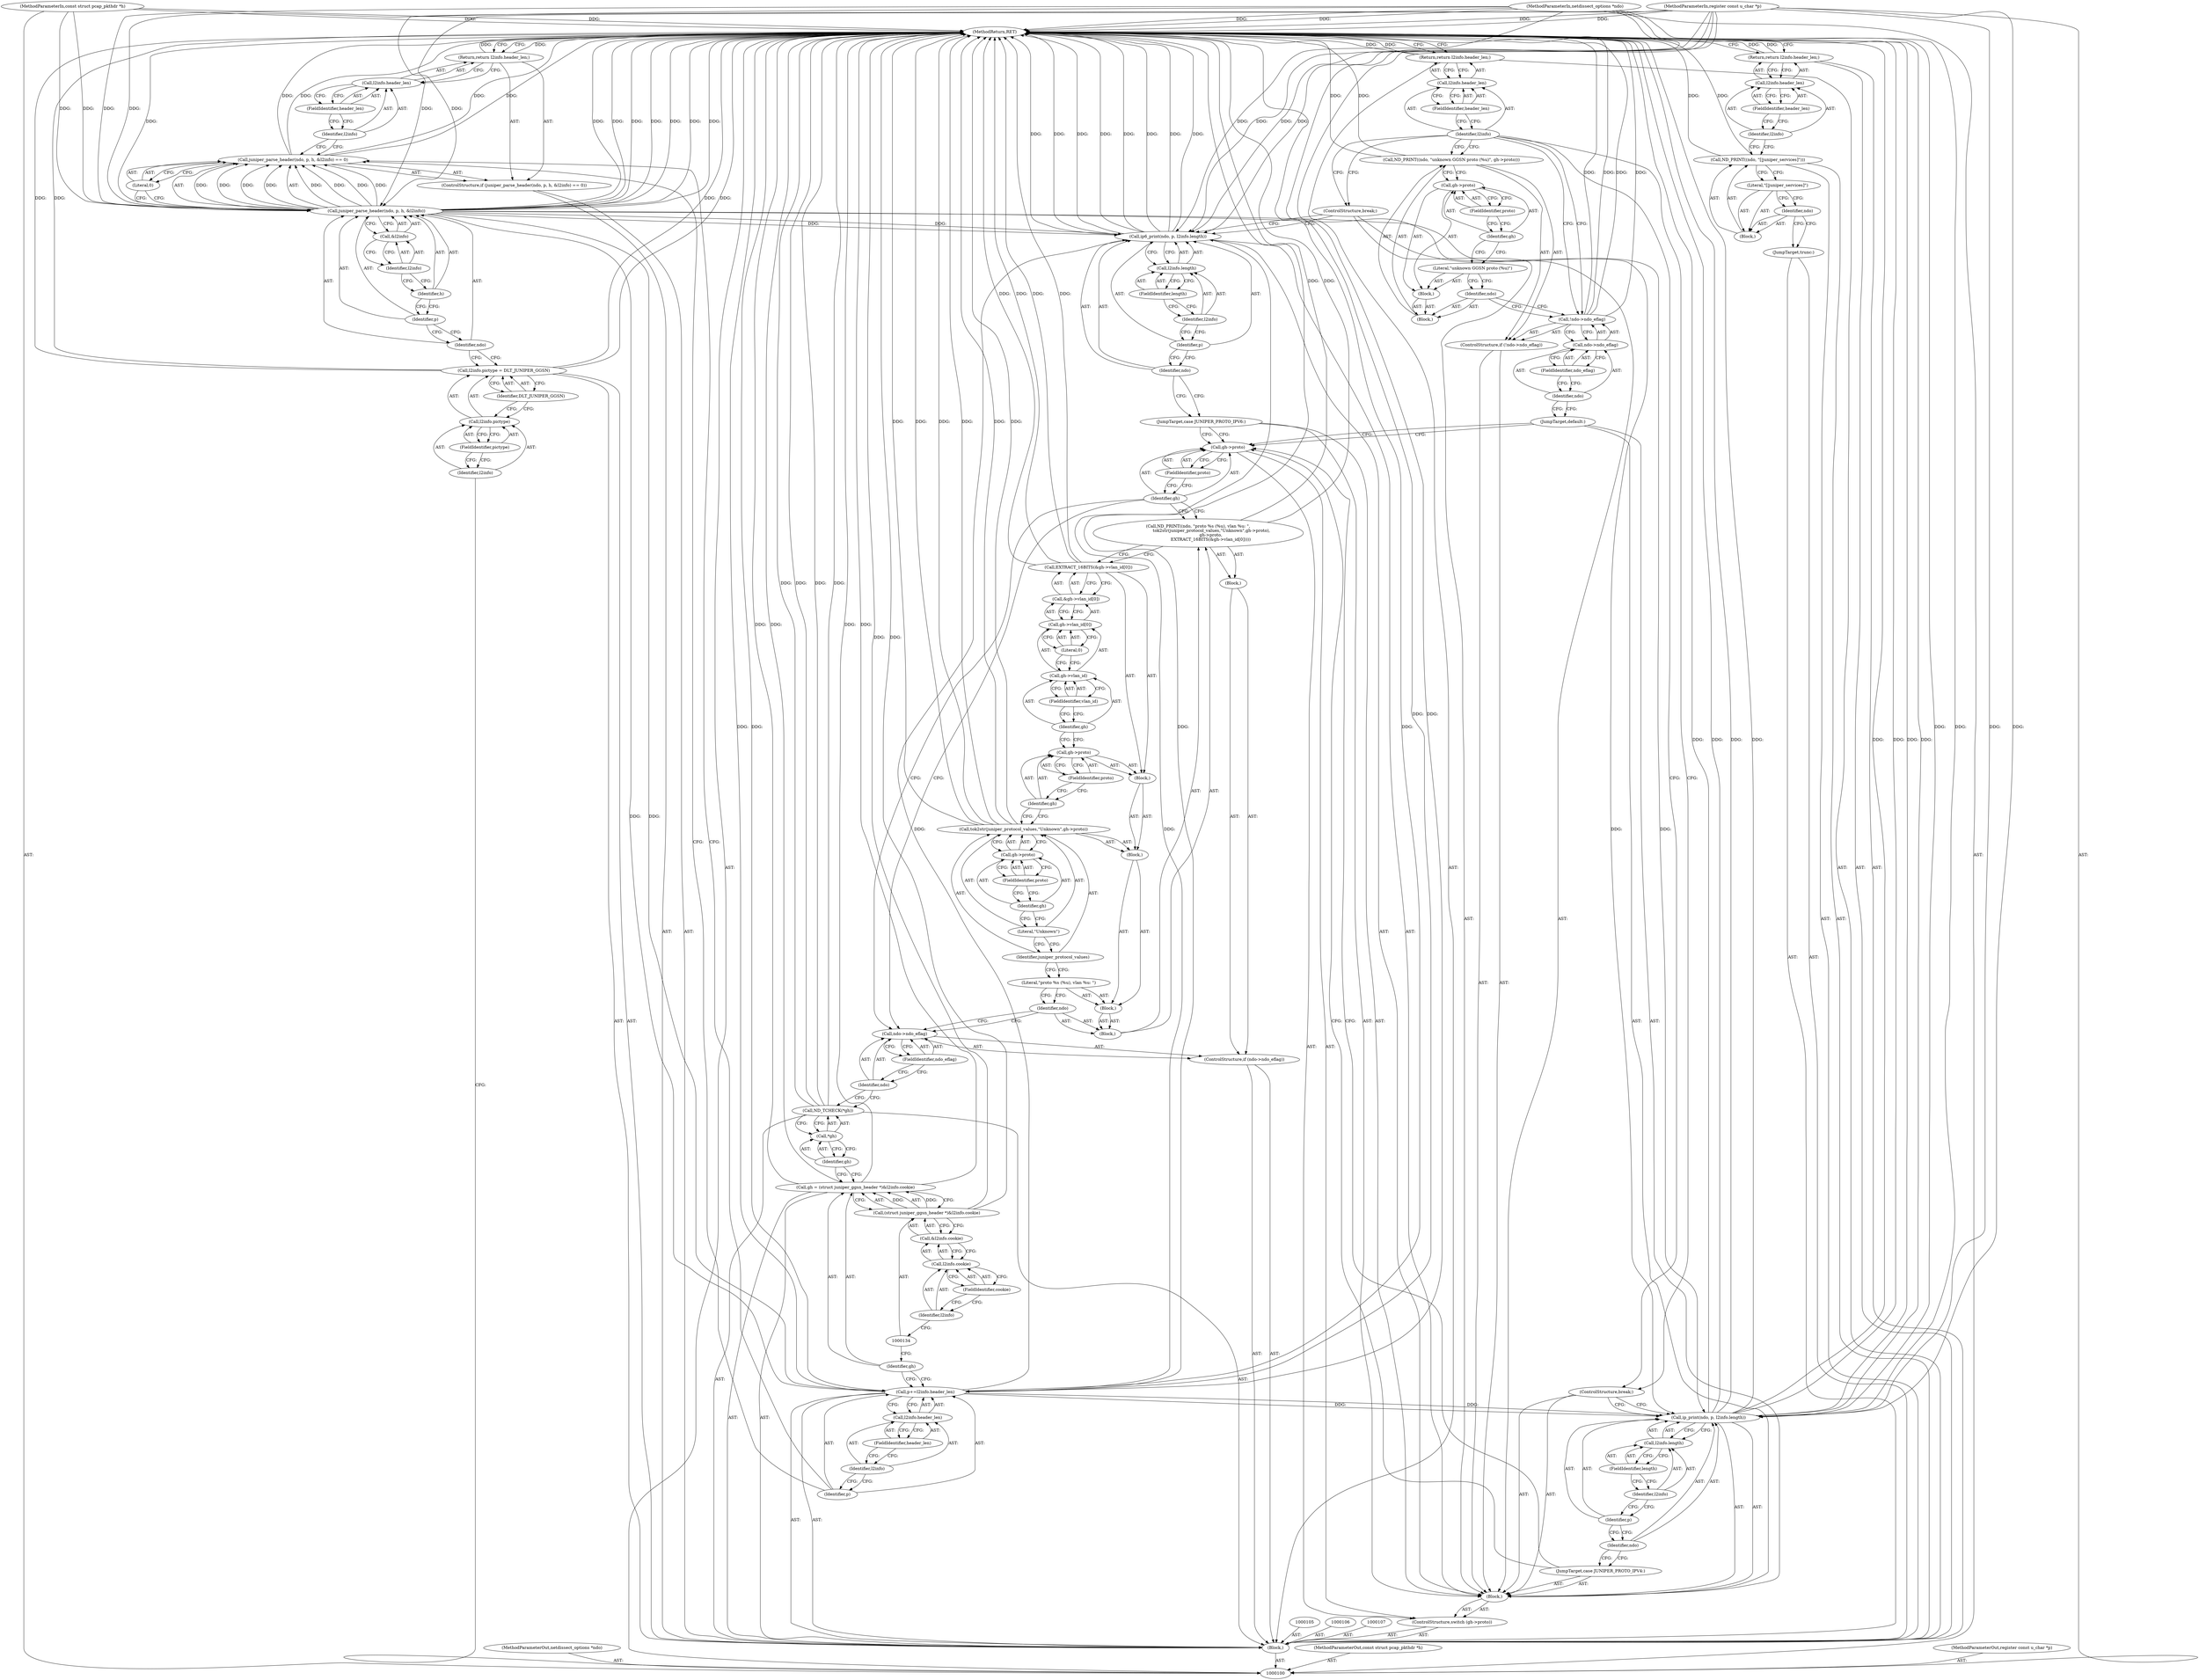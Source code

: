 digraph "0_tcpdump_b534e304568585707c4a92422aeca25cf908ff02_2" {
"1000218" [label="(MethodReturn,RET)"];
"1000101" [label="(MethodParameterIn,netdissect_options *ndo)"];
"1000313" [label="(MethodParameterOut,netdissect_options *ndo)"];
"1000111" [label="(FieldIdentifier,pictype)"];
"1000112" [label="(Identifier,DLT_JUNIPER_GGSN)"];
"1000108" [label="(Call,l2info.pictype = DLT_JUNIPER_GGSN)"];
"1000109" [label="(Call,l2info.pictype)"];
"1000110" [label="(Identifier,l2info)"];
"1000114" [label="(Call,juniper_parse_header(ndo, p, h, &l2info) == 0)"];
"1000115" [label="(Call,juniper_parse_header(ndo, p, h, &l2info))"];
"1000116" [label="(Identifier,ndo)"];
"1000117" [label="(Identifier,p)"];
"1000118" [label="(Identifier,h)"];
"1000119" [label="(Call,&l2info)"];
"1000120" [label="(Identifier,l2info)"];
"1000121" [label="(Literal,0)"];
"1000113" [label="(ControlStructure,if (juniper_parse_header(ndo, p, h, &l2info) == 0))"];
"1000122" [label="(Return,return l2info.header_len;)"];
"1000123" [label="(Call,l2info.header_len)"];
"1000124" [label="(Identifier,l2info)"];
"1000125" [label="(FieldIdentifier,header_len)"];
"1000128" [label="(Call,l2info.header_len)"];
"1000129" [label="(Identifier,l2info)"];
"1000130" [label="(FieldIdentifier,header_len)"];
"1000126" [label="(Call,p+=l2info.header_len)"];
"1000127" [label="(Identifier,p)"];
"1000102" [label="(MethodParameterIn,const struct pcap_pkthdr *h)"];
"1000314" [label="(MethodParameterOut,const struct pcap_pkthdr *h)"];
"1000103" [label="(MethodParameterIn,register const u_char *p)"];
"1000315" [label="(MethodParameterOut,register const u_char *p)"];
"1000133" [label="(Call,(struct juniper_ggsn_header *)&l2info.cookie)"];
"1000135" [label="(Call,&l2info.cookie)"];
"1000136" [label="(Call,l2info.cookie)"];
"1000137" [label="(Identifier,l2info)"];
"1000138" [label="(FieldIdentifier,cookie)"];
"1000131" [label="(Call,gh = (struct juniper_ggsn_header *)&l2info.cookie)"];
"1000132" [label="(Identifier,gh)"];
"1000140" [label="(Call,*gh)"];
"1000141" [label="(Identifier,gh)"];
"1000139" [label="(Call,ND_TCHECK(*gh))"];
"1000143" [label="(Call,ndo->ndo_eflag)"];
"1000144" [label="(Identifier,ndo)"];
"1000145" [label="(FieldIdentifier,ndo_eflag)"];
"1000146" [label="(Block,)"];
"1000142" [label="(ControlStructure,if (ndo->ndo_eflag))"];
"1000147" [label="(Call,ND_PRINT((ndo, \"proto %s (%u), vlan %u: \",\n                    tok2str(juniper_protocol_values,\"Unknown\",gh->proto),\n                   gh->proto,\n                   EXTRACT_16BITS(&gh->vlan_id[0]))))"];
"1000148" [label="(Block,)"];
"1000149" [label="(Identifier,ndo)"];
"1000150" [label="(Block,)"];
"1000151" [label="(Literal,\"proto %s (%u), vlan %u: \")"];
"1000152" [label="(Block,)"];
"1000153" [label="(Call,tok2str(juniper_protocol_values,\"Unknown\",gh->proto))"];
"1000154" [label="(Identifier,juniper_protocol_values)"];
"1000155" [label="(Literal,\"Unknown\")"];
"1000156" [label="(Call,gh->proto)"];
"1000157" [label="(Identifier,gh)"];
"1000158" [label="(FieldIdentifier,proto)"];
"1000159" [label="(Block,)"];
"1000160" [label="(Call,gh->proto)"];
"1000161" [label="(Identifier,gh)"];
"1000162" [label="(FieldIdentifier,proto)"];
"1000163" [label="(Call,EXTRACT_16BITS(&gh->vlan_id[0]))"];
"1000164" [label="(Call,&gh->vlan_id[0])"];
"1000165" [label="(Call,gh->vlan_id[0])"];
"1000166" [label="(Call,gh->vlan_id)"];
"1000167" [label="(Identifier,gh)"];
"1000168" [label="(FieldIdentifier,vlan_id)"];
"1000169" [label="(Literal,0)"];
"1000104" [label="(Block,)"];
"1000171" [label="(Call,gh->proto)"];
"1000172" [label="(Identifier,gh)"];
"1000173" [label="(FieldIdentifier,proto)"];
"1000174" [label="(Block,)"];
"1000170" [label="(ControlStructure,switch (gh->proto))"];
"1000175" [label="(JumpTarget,case JUNIPER_PROTO_IPV4:)"];
"1000176" [label="(Call,ip_print(ndo, p, l2info.length))"];
"1000177" [label="(Identifier,ndo)"];
"1000178" [label="(Identifier,p)"];
"1000179" [label="(Call,l2info.length)"];
"1000180" [label="(Identifier,l2info)"];
"1000181" [label="(FieldIdentifier,length)"];
"1000182" [label="(ControlStructure,break;)"];
"1000183" [label="(JumpTarget,case JUNIPER_PROTO_IPV6:)"];
"1000184" [label="(Call,ip6_print(ndo, p, l2info.length))"];
"1000185" [label="(Identifier,ndo)"];
"1000186" [label="(Identifier,p)"];
"1000187" [label="(Call,l2info.length)"];
"1000188" [label="(Identifier,l2info)"];
"1000189" [label="(FieldIdentifier,length)"];
"1000190" [label="(ControlStructure,break;)"];
"1000191" [label="(JumpTarget,default:)"];
"1000192" [label="(ControlStructure,if (!ndo->ndo_eflag))"];
"1000193" [label="(Call,!ndo->ndo_eflag)"];
"1000194" [label="(Call,ndo->ndo_eflag)"];
"1000195" [label="(Identifier,ndo)"];
"1000196" [label="(FieldIdentifier,ndo_eflag)"];
"1000197" [label="(Call,ND_PRINT((ndo, \"unknown GGSN proto (%u)\", gh->proto)))"];
"1000198" [label="(Block,)"];
"1000199" [label="(Identifier,ndo)"];
"1000200" [label="(Block,)"];
"1000201" [label="(Literal,\"unknown GGSN proto (%u)\")"];
"1000202" [label="(Call,gh->proto)"];
"1000203" [label="(Identifier,gh)"];
"1000204" [label="(FieldIdentifier,proto)"];
"1000206" [label="(Call,l2info.header_len)"];
"1000207" [label="(Identifier,l2info)"];
"1000208" [label="(FieldIdentifier,header_len)"];
"1000205" [label="(Return,return l2info.header_len;)"];
"1000209" [label="(JumpTarget,trunc:)"];
"1000210" [label="(Call,ND_PRINT((ndo, \"[|juniper_services]\")))"];
"1000211" [label="(Block,)"];
"1000212" [label="(Identifier,ndo)"];
"1000213" [label="(Literal,\"[|juniper_services]\")"];
"1000214" [label="(Return,return l2info.header_len;)"];
"1000217" [label="(FieldIdentifier,header_len)"];
"1000215" [label="(Call,l2info.header_len)"];
"1000216" [label="(Identifier,l2info)"];
"1000218" -> "1000100"  [label="AST: "];
"1000218" -> "1000122"  [label="CFG: "];
"1000218" -> "1000205"  [label="CFG: "];
"1000218" -> "1000214"  [label="CFG: "];
"1000184" -> "1000218"  [label="DDG: "];
"1000184" -> "1000218"  [label="DDG: "];
"1000184" -> "1000218"  [label="DDG: "];
"1000184" -> "1000218"  [label="DDG: "];
"1000193" -> "1000218"  [label="DDG: "];
"1000193" -> "1000218"  [label="DDG: "];
"1000210" -> "1000218"  [label="DDG: "];
"1000176" -> "1000218"  [label="DDG: "];
"1000176" -> "1000218"  [label="DDG: "];
"1000176" -> "1000218"  [label="DDG: "];
"1000176" -> "1000218"  [label="DDG: "];
"1000114" -> "1000218"  [label="DDG: "];
"1000114" -> "1000218"  [label="DDG: "];
"1000103" -> "1000218"  [label="DDG: "];
"1000115" -> "1000218"  [label="DDG: "];
"1000115" -> "1000218"  [label="DDG: "];
"1000115" -> "1000218"  [label="DDG: "];
"1000115" -> "1000218"  [label="DDG: "];
"1000153" -> "1000218"  [label="DDG: "];
"1000153" -> "1000218"  [label="DDG: "];
"1000153" -> "1000218"  [label="DDG: "];
"1000197" -> "1000218"  [label="DDG: "];
"1000163" -> "1000218"  [label="DDG: "];
"1000163" -> "1000218"  [label="DDG: "];
"1000108" -> "1000218"  [label="DDG: "];
"1000108" -> "1000218"  [label="DDG: "];
"1000131" -> "1000218"  [label="DDG: "];
"1000131" -> "1000218"  [label="DDG: "];
"1000139" -> "1000218"  [label="DDG: "];
"1000139" -> "1000218"  [label="DDG: "];
"1000126" -> "1000218"  [label="DDG: "];
"1000126" -> "1000218"  [label="DDG: "];
"1000102" -> "1000218"  [label="DDG: "];
"1000133" -> "1000218"  [label="DDG: "];
"1000101" -> "1000218"  [label="DDG: "];
"1000147" -> "1000218"  [label="DDG: "];
"1000122" -> "1000218"  [label="DDG: "];
"1000205" -> "1000218"  [label="DDG: "];
"1000214" -> "1000218"  [label="DDG: "];
"1000101" -> "1000100"  [label="AST: "];
"1000101" -> "1000218"  [label="DDG: "];
"1000101" -> "1000115"  [label="DDG: "];
"1000101" -> "1000176"  [label="DDG: "];
"1000101" -> "1000184"  [label="DDG: "];
"1000313" -> "1000100"  [label="AST: "];
"1000111" -> "1000109"  [label="AST: "];
"1000111" -> "1000110"  [label="CFG: "];
"1000109" -> "1000111"  [label="CFG: "];
"1000112" -> "1000108"  [label="AST: "];
"1000112" -> "1000109"  [label="CFG: "];
"1000108" -> "1000112"  [label="CFG: "];
"1000108" -> "1000104"  [label="AST: "];
"1000108" -> "1000112"  [label="CFG: "];
"1000109" -> "1000108"  [label="AST: "];
"1000112" -> "1000108"  [label="AST: "];
"1000116" -> "1000108"  [label="CFG: "];
"1000108" -> "1000218"  [label="DDG: "];
"1000108" -> "1000218"  [label="DDG: "];
"1000109" -> "1000108"  [label="AST: "];
"1000109" -> "1000111"  [label="CFG: "];
"1000110" -> "1000109"  [label="AST: "];
"1000111" -> "1000109"  [label="AST: "];
"1000112" -> "1000109"  [label="CFG: "];
"1000110" -> "1000109"  [label="AST: "];
"1000110" -> "1000100"  [label="CFG: "];
"1000111" -> "1000110"  [label="CFG: "];
"1000114" -> "1000113"  [label="AST: "];
"1000114" -> "1000121"  [label="CFG: "];
"1000115" -> "1000114"  [label="AST: "];
"1000121" -> "1000114"  [label="AST: "];
"1000124" -> "1000114"  [label="CFG: "];
"1000127" -> "1000114"  [label="CFG: "];
"1000114" -> "1000218"  [label="DDG: "];
"1000114" -> "1000218"  [label="DDG: "];
"1000115" -> "1000114"  [label="DDG: "];
"1000115" -> "1000114"  [label="DDG: "];
"1000115" -> "1000114"  [label="DDG: "];
"1000115" -> "1000114"  [label="DDG: "];
"1000115" -> "1000114"  [label="AST: "];
"1000115" -> "1000119"  [label="CFG: "];
"1000116" -> "1000115"  [label="AST: "];
"1000117" -> "1000115"  [label="AST: "];
"1000118" -> "1000115"  [label="AST: "];
"1000119" -> "1000115"  [label="AST: "];
"1000121" -> "1000115"  [label="CFG: "];
"1000115" -> "1000218"  [label="DDG: "];
"1000115" -> "1000218"  [label="DDG: "];
"1000115" -> "1000218"  [label="DDG: "];
"1000115" -> "1000218"  [label="DDG: "];
"1000115" -> "1000114"  [label="DDG: "];
"1000115" -> "1000114"  [label="DDG: "];
"1000115" -> "1000114"  [label="DDG: "];
"1000115" -> "1000114"  [label="DDG: "];
"1000101" -> "1000115"  [label="DDG: "];
"1000103" -> "1000115"  [label="DDG: "];
"1000102" -> "1000115"  [label="DDG: "];
"1000115" -> "1000126"  [label="DDG: "];
"1000115" -> "1000176"  [label="DDG: "];
"1000115" -> "1000184"  [label="DDG: "];
"1000116" -> "1000115"  [label="AST: "];
"1000116" -> "1000108"  [label="CFG: "];
"1000117" -> "1000116"  [label="CFG: "];
"1000117" -> "1000115"  [label="AST: "];
"1000117" -> "1000116"  [label="CFG: "];
"1000118" -> "1000117"  [label="CFG: "];
"1000118" -> "1000115"  [label="AST: "];
"1000118" -> "1000117"  [label="CFG: "];
"1000120" -> "1000118"  [label="CFG: "];
"1000119" -> "1000115"  [label="AST: "];
"1000119" -> "1000120"  [label="CFG: "];
"1000120" -> "1000119"  [label="AST: "];
"1000115" -> "1000119"  [label="CFG: "];
"1000120" -> "1000119"  [label="AST: "];
"1000120" -> "1000118"  [label="CFG: "];
"1000119" -> "1000120"  [label="CFG: "];
"1000121" -> "1000114"  [label="AST: "];
"1000121" -> "1000115"  [label="CFG: "];
"1000114" -> "1000121"  [label="CFG: "];
"1000113" -> "1000104"  [label="AST: "];
"1000114" -> "1000113"  [label="AST: "];
"1000122" -> "1000113"  [label="AST: "];
"1000122" -> "1000113"  [label="AST: "];
"1000122" -> "1000123"  [label="CFG: "];
"1000123" -> "1000122"  [label="AST: "];
"1000218" -> "1000122"  [label="CFG: "];
"1000122" -> "1000218"  [label="DDG: "];
"1000123" -> "1000122"  [label="AST: "];
"1000123" -> "1000125"  [label="CFG: "];
"1000124" -> "1000123"  [label="AST: "];
"1000125" -> "1000123"  [label="AST: "];
"1000122" -> "1000123"  [label="CFG: "];
"1000124" -> "1000123"  [label="AST: "];
"1000124" -> "1000114"  [label="CFG: "];
"1000125" -> "1000124"  [label="CFG: "];
"1000125" -> "1000123"  [label="AST: "];
"1000125" -> "1000124"  [label="CFG: "];
"1000123" -> "1000125"  [label="CFG: "];
"1000128" -> "1000126"  [label="AST: "];
"1000128" -> "1000130"  [label="CFG: "];
"1000129" -> "1000128"  [label="AST: "];
"1000130" -> "1000128"  [label="AST: "];
"1000126" -> "1000128"  [label="CFG: "];
"1000129" -> "1000128"  [label="AST: "];
"1000129" -> "1000127"  [label="CFG: "];
"1000130" -> "1000129"  [label="CFG: "];
"1000130" -> "1000128"  [label="AST: "];
"1000130" -> "1000129"  [label="CFG: "];
"1000128" -> "1000130"  [label="CFG: "];
"1000126" -> "1000104"  [label="AST: "];
"1000126" -> "1000128"  [label="CFG: "];
"1000127" -> "1000126"  [label="AST: "];
"1000128" -> "1000126"  [label="AST: "];
"1000132" -> "1000126"  [label="CFG: "];
"1000126" -> "1000218"  [label="DDG: "];
"1000126" -> "1000218"  [label="DDG: "];
"1000115" -> "1000126"  [label="DDG: "];
"1000103" -> "1000126"  [label="DDG: "];
"1000126" -> "1000176"  [label="DDG: "];
"1000126" -> "1000184"  [label="DDG: "];
"1000127" -> "1000126"  [label="AST: "];
"1000127" -> "1000114"  [label="CFG: "];
"1000129" -> "1000127"  [label="CFG: "];
"1000102" -> "1000100"  [label="AST: "];
"1000102" -> "1000218"  [label="DDG: "];
"1000102" -> "1000115"  [label="DDG: "];
"1000314" -> "1000100"  [label="AST: "];
"1000103" -> "1000100"  [label="AST: "];
"1000103" -> "1000218"  [label="DDG: "];
"1000103" -> "1000115"  [label="DDG: "];
"1000103" -> "1000126"  [label="DDG: "];
"1000103" -> "1000176"  [label="DDG: "];
"1000103" -> "1000184"  [label="DDG: "];
"1000315" -> "1000100"  [label="AST: "];
"1000133" -> "1000131"  [label="AST: "];
"1000133" -> "1000135"  [label="CFG: "];
"1000134" -> "1000133"  [label="AST: "];
"1000135" -> "1000133"  [label="AST: "];
"1000131" -> "1000133"  [label="CFG: "];
"1000133" -> "1000218"  [label="DDG: "];
"1000133" -> "1000131"  [label="DDG: "];
"1000135" -> "1000133"  [label="AST: "];
"1000135" -> "1000136"  [label="CFG: "];
"1000136" -> "1000135"  [label="AST: "];
"1000133" -> "1000135"  [label="CFG: "];
"1000136" -> "1000135"  [label="AST: "];
"1000136" -> "1000138"  [label="CFG: "];
"1000137" -> "1000136"  [label="AST: "];
"1000138" -> "1000136"  [label="AST: "];
"1000135" -> "1000136"  [label="CFG: "];
"1000137" -> "1000136"  [label="AST: "];
"1000137" -> "1000134"  [label="CFG: "];
"1000138" -> "1000137"  [label="CFG: "];
"1000138" -> "1000136"  [label="AST: "];
"1000138" -> "1000137"  [label="CFG: "];
"1000136" -> "1000138"  [label="CFG: "];
"1000131" -> "1000104"  [label="AST: "];
"1000131" -> "1000133"  [label="CFG: "];
"1000132" -> "1000131"  [label="AST: "];
"1000133" -> "1000131"  [label="AST: "];
"1000141" -> "1000131"  [label="CFG: "];
"1000131" -> "1000218"  [label="DDG: "];
"1000131" -> "1000218"  [label="DDG: "];
"1000133" -> "1000131"  [label="DDG: "];
"1000132" -> "1000131"  [label="AST: "];
"1000132" -> "1000126"  [label="CFG: "];
"1000134" -> "1000132"  [label="CFG: "];
"1000140" -> "1000139"  [label="AST: "];
"1000140" -> "1000141"  [label="CFG: "];
"1000141" -> "1000140"  [label="AST: "];
"1000139" -> "1000140"  [label="CFG: "];
"1000141" -> "1000140"  [label="AST: "];
"1000141" -> "1000131"  [label="CFG: "];
"1000140" -> "1000141"  [label="CFG: "];
"1000139" -> "1000104"  [label="AST: "];
"1000139" -> "1000140"  [label="CFG: "];
"1000140" -> "1000139"  [label="AST: "];
"1000144" -> "1000139"  [label="CFG: "];
"1000139" -> "1000218"  [label="DDG: "];
"1000139" -> "1000218"  [label="DDG: "];
"1000143" -> "1000142"  [label="AST: "];
"1000143" -> "1000145"  [label="CFG: "];
"1000144" -> "1000143"  [label="AST: "];
"1000145" -> "1000143"  [label="AST: "];
"1000149" -> "1000143"  [label="CFG: "];
"1000172" -> "1000143"  [label="CFG: "];
"1000144" -> "1000143"  [label="AST: "];
"1000144" -> "1000139"  [label="CFG: "];
"1000145" -> "1000144"  [label="CFG: "];
"1000145" -> "1000143"  [label="AST: "];
"1000145" -> "1000144"  [label="CFG: "];
"1000143" -> "1000145"  [label="CFG: "];
"1000146" -> "1000142"  [label="AST: "];
"1000147" -> "1000146"  [label="AST: "];
"1000142" -> "1000104"  [label="AST: "];
"1000143" -> "1000142"  [label="AST: "];
"1000146" -> "1000142"  [label="AST: "];
"1000147" -> "1000146"  [label="AST: "];
"1000147" -> "1000163"  [label="CFG: "];
"1000148" -> "1000147"  [label="AST: "];
"1000172" -> "1000147"  [label="CFG: "];
"1000147" -> "1000218"  [label="DDG: "];
"1000148" -> "1000147"  [label="AST: "];
"1000149" -> "1000148"  [label="AST: "];
"1000150" -> "1000148"  [label="AST: "];
"1000149" -> "1000148"  [label="AST: "];
"1000149" -> "1000143"  [label="CFG: "];
"1000151" -> "1000149"  [label="CFG: "];
"1000150" -> "1000148"  [label="AST: "];
"1000151" -> "1000150"  [label="AST: "];
"1000152" -> "1000150"  [label="AST: "];
"1000151" -> "1000150"  [label="AST: "];
"1000151" -> "1000149"  [label="CFG: "];
"1000154" -> "1000151"  [label="CFG: "];
"1000152" -> "1000150"  [label="AST: "];
"1000153" -> "1000152"  [label="AST: "];
"1000159" -> "1000152"  [label="AST: "];
"1000153" -> "1000152"  [label="AST: "];
"1000153" -> "1000156"  [label="CFG: "];
"1000154" -> "1000153"  [label="AST: "];
"1000155" -> "1000153"  [label="AST: "];
"1000156" -> "1000153"  [label="AST: "];
"1000161" -> "1000153"  [label="CFG: "];
"1000153" -> "1000218"  [label="DDG: "];
"1000153" -> "1000218"  [label="DDG: "];
"1000153" -> "1000218"  [label="DDG: "];
"1000154" -> "1000153"  [label="AST: "];
"1000154" -> "1000151"  [label="CFG: "];
"1000155" -> "1000154"  [label="CFG: "];
"1000155" -> "1000153"  [label="AST: "];
"1000155" -> "1000154"  [label="CFG: "];
"1000157" -> "1000155"  [label="CFG: "];
"1000156" -> "1000153"  [label="AST: "];
"1000156" -> "1000158"  [label="CFG: "];
"1000157" -> "1000156"  [label="AST: "];
"1000158" -> "1000156"  [label="AST: "];
"1000153" -> "1000156"  [label="CFG: "];
"1000157" -> "1000156"  [label="AST: "];
"1000157" -> "1000155"  [label="CFG: "];
"1000158" -> "1000157"  [label="CFG: "];
"1000158" -> "1000156"  [label="AST: "];
"1000158" -> "1000157"  [label="CFG: "];
"1000156" -> "1000158"  [label="CFG: "];
"1000159" -> "1000152"  [label="AST: "];
"1000160" -> "1000159"  [label="AST: "];
"1000163" -> "1000159"  [label="AST: "];
"1000160" -> "1000159"  [label="AST: "];
"1000160" -> "1000162"  [label="CFG: "];
"1000161" -> "1000160"  [label="AST: "];
"1000162" -> "1000160"  [label="AST: "];
"1000167" -> "1000160"  [label="CFG: "];
"1000161" -> "1000160"  [label="AST: "];
"1000161" -> "1000153"  [label="CFG: "];
"1000162" -> "1000161"  [label="CFG: "];
"1000162" -> "1000160"  [label="AST: "];
"1000162" -> "1000161"  [label="CFG: "];
"1000160" -> "1000162"  [label="CFG: "];
"1000163" -> "1000159"  [label="AST: "];
"1000163" -> "1000164"  [label="CFG: "];
"1000164" -> "1000163"  [label="AST: "];
"1000147" -> "1000163"  [label="CFG: "];
"1000163" -> "1000218"  [label="DDG: "];
"1000163" -> "1000218"  [label="DDG: "];
"1000164" -> "1000163"  [label="AST: "];
"1000164" -> "1000165"  [label="CFG: "];
"1000165" -> "1000164"  [label="AST: "];
"1000163" -> "1000164"  [label="CFG: "];
"1000165" -> "1000164"  [label="AST: "];
"1000165" -> "1000169"  [label="CFG: "];
"1000166" -> "1000165"  [label="AST: "];
"1000169" -> "1000165"  [label="AST: "];
"1000164" -> "1000165"  [label="CFG: "];
"1000166" -> "1000165"  [label="AST: "];
"1000166" -> "1000168"  [label="CFG: "];
"1000167" -> "1000166"  [label="AST: "];
"1000168" -> "1000166"  [label="AST: "];
"1000169" -> "1000166"  [label="CFG: "];
"1000167" -> "1000166"  [label="AST: "];
"1000167" -> "1000160"  [label="CFG: "];
"1000168" -> "1000167"  [label="CFG: "];
"1000168" -> "1000166"  [label="AST: "];
"1000168" -> "1000167"  [label="CFG: "];
"1000166" -> "1000168"  [label="CFG: "];
"1000169" -> "1000165"  [label="AST: "];
"1000169" -> "1000166"  [label="CFG: "];
"1000165" -> "1000169"  [label="CFG: "];
"1000104" -> "1000100"  [label="AST: "];
"1000105" -> "1000104"  [label="AST: "];
"1000106" -> "1000104"  [label="AST: "];
"1000107" -> "1000104"  [label="AST: "];
"1000108" -> "1000104"  [label="AST: "];
"1000113" -> "1000104"  [label="AST: "];
"1000126" -> "1000104"  [label="AST: "];
"1000131" -> "1000104"  [label="AST: "];
"1000139" -> "1000104"  [label="AST: "];
"1000142" -> "1000104"  [label="AST: "];
"1000170" -> "1000104"  [label="AST: "];
"1000205" -> "1000104"  [label="AST: "];
"1000209" -> "1000104"  [label="AST: "];
"1000210" -> "1000104"  [label="AST: "];
"1000214" -> "1000104"  [label="AST: "];
"1000171" -> "1000170"  [label="AST: "];
"1000171" -> "1000173"  [label="CFG: "];
"1000172" -> "1000171"  [label="AST: "];
"1000173" -> "1000171"  [label="AST: "];
"1000175" -> "1000171"  [label="CFG: "];
"1000183" -> "1000171"  [label="CFG: "];
"1000191" -> "1000171"  [label="CFG: "];
"1000172" -> "1000171"  [label="AST: "];
"1000172" -> "1000147"  [label="CFG: "];
"1000172" -> "1000143"  [label="CFG: "];
"1000173" -> "1000172"  [label="CFG: "];
"1000173" -> "1000171"  [label="AST: "];
"1000173" -> "1000172"  [label="CFG: "];
"1000171" -> "1000173"  [label="CFG: "];
"1000174" -> "1000170"  [label="AST: "];
"1000175" -> "1000174"  [label="AST: "];
"1000176" -> "1000174"  [label="AST: "];
"1000182" -> "1000174"  [label="AST: "];
"1000183" -> "1000174"  [label="AST: "];
"1000184" -> "1000174"  [label="AST: "];
"1000190" -> "1000174"  [label="AST: "];
"1000191" -> "1000174"  [label="AST: "];
"1000192" -> "1000174"  [label="AST: "];
"1000170" -> "1000104"  [label="AST: "];
"1000171" -> "1000170"  [label="AST: "];
"1000174" -> "1000170"  [label="AST: "];
"1000175" -> "1000174"  [label="AST: "];
"1000175" -> "1000171"  [label="CFG: "];
"1000177" -> "1000175"  [label="CFG: "];
"1000176" -> "1000174"  [label="AST: "];
"1000176" -> "1000179"  [label="CFG: "];
"1000177" -> "1000176"  [label="AST: "];
"1000178" -> "1000176"  [label="AST: "];
"1000179" -> "1000176"  [label="AST: "];
"1000182" -> "1000176"  [label="CFG: "];
"1000176" -> "1000218"  [label="DDG: "];
"1000176" -> "1000218"  [label="DDG: "];
"1000176" -> "1000218"  [label="DDG: "];
"1000176" -> "1000218"  [label="DDG: "];
"1000115" -> "1000176"  [label="DDG: "];
"1000101" -> "1000176"  [label="DDG: "];
"1000126" -> "1000176"  [label="DDG: "];
"1000103" -> "1000176"  [label="DDG: "];
"1000177" -> "1000176"  [label="AST: "];
"1000177" -> "1000175"  [label="CFG: "];
"1000178" -> "1000177"  [label="CFG: "];
"1000178" -> "1000176"  [label="AST: "];
"1000178" -> "1000177"  [label="CFG: "];
"1000180" -> "1000178"  [label="CFG: "];
"1000179" -> "1000176"  [label="AST: "];
"1000179" -> "1000181"  [label="CFG: "];
"1000180" -> "1000179"  [label="AST: "];
"1000181" -> "1000179"  [label="AST: "];
"1000176" -> "1000179"  [label="CFG: "];
"1000180" -> "1000179"  [label="AST: "];
"1000180" -> "1000178"  [label="CFG: "];
"1000181" -> "1000180"  [label="CFG: "];
"1000181" -> "1000179"  [label="AST: "];
"1000181" -> "1000180"  [label="CFG: "];
"1000179" -> "1000181"  [label="CFG: "];
"1000182" -> "1000174"  [label="AST: "];
"1000182" -> "1000176"  [label="CFG: "];
"1000207" -> "1000182"  [label="CFG: "];
"1000183" -> "1000174"  [label="AST: "];
"1000183" -> "1000171"  [label="CFG: "];
"1000185" -> "1000183"  [label="CFG: "];
"1000184" -> "1000174"  [label="AST: "];
"1000184" -> "1000187"  [label="CFG: "];
"1000185" -> "1000184"  [label="AST: "];
"1000186" -> "1000184"  [label="AST: "];
"1000187" -> "1000184"  [label="AST: "];
"1000190" -> "1000184"  [label="CFG: "];
"1000184" -> "1000218"  [label="DDG: "];
"1000184" -> "1000218"  [label="DDG: "];
"1000184" -> "1000218"  [label="DDG: "];
"1000184" -> "1000218"  [label="DDG: "];
"1000115" -> "1000184"  [label="DDG: "];
"1000101" -> "1000184"  [label="DDG: "];
"1000126" -> "1000184"  [label="DDG: "];
"1000103" -> "1000184"  [label="DDG: "];
"1000185" -> "1000184"  [label="AST: "];
"1000185" -> "1000183"  [label="CFG: "];
"1000186" -> "1000185"  [label="CFG: "];
"1000186" -> "1000184"  [label="AST: "];
"1000186" -> "1000185"  [label="CFG: "];
"1000188" -> "1000186"  [label="CFG: "];
"1000187" -> "1000184"  [label="AST: "];
"1000187" -> "1000189"  [label="CFG: "];
"1000188" -> "1000187"  [label="AST: "];
"1000189" -> "1000187"  [label="AST: "];
"1000184" -> "1000187"  [label="CFG: "];
"1000188" -> "1000187"  [label="AST: "];
"1000188" -> "1000186"  [label="CFG: "];
"1000189" -> "1000188"  [label="CFG: "];
"1000189" -> "1000187"  [label="AST: "];
"1000189" -> "1000188"  [label="CFG: "];
"1000187" -> "1000189"  [label="CFG: "];
"1000190" -> "1000174"  [label="AST: "];
"1000190" -> "1000184"  [label="CFG: "];
"1000207" -> "1000190"  [label="CFG: "];
"1000191" -> "1000174"  [label="AST: "];
"1000191" -> "1000171"  [label="CFG: "];
"1000195" -> "1000191"  [label="CFG: "];
"1000192" -> "1000174"  [label="AST: "];
"1000193" -> "1000192"  [label="AST: "];
"1000197" -> "1000192"  [label="AST: "];
"1000193" -> "1000192"  [label="AST: "];
"1000193" -> "1000194"  [label="CFG: "];
"1000194" -> "1000193"  [label="AST: "];
"1000199" -> "1000193"  [label="CFG: "];
"1000207" -> "1000193"  [label="CFG: "];
"1000193" -> "1000218"  [label="DDG: "];
"1000193" -> "1000218"  [label="DDG: "];
"1000194" -> "1000193"  [label="AST: "];
"1000194" -> "1000196"  [label="CFG: "];
"1000195" -> "1000194"  [label="AST: "];
"1000196" -> "1000194"  [label="AST: "];
"1000193" -> "1000194"  [label="CFG: "];
"1000195" -> "1000194"  [label="AST: "];
"1000195" -> "1000191"  [label="CFG: "];
"1000196" -> "1000195"  [label="CFG: "];
"1000196" -> "1000194"  [label="AST: "];
"1000196" -> "1000195"  [label="CFG: "];
"1000194" -> "1000196"  [label="CFG: "];
"1000197" -> "1000192"  [label="AST: "];
"1000197" -> "1000202"  [label="CFG: "];
"1000198" -> "1000197"  [label="AST: "];
"1000207" -> "1000197"  [label="CFG: "];
"1000197" -> "1000218"  [label="DDG: "];
"1000198" -> "1000197"  [label="AST: "];
"1000199" -> "1000198"  [label="AST: "];
"1000200" -> "1000198"  [label="AST: "];
"1000199" -> "1000198"  [label="AST: "];
"1000199" -> "1000193"  [label="CFG: "];
"1000201" -> "1000199"  [label="CFG: "];
"1000200" -> "1000198"  [label="AST: "];
"1000201" -> "1000200"  [label="AST: "];
"1000202" -> "1000200"  [label="AST: "];
"1000201" -> "1000200"  [label="AST: "];
"1000201" -> "1000199"  [label="CFG: "];
"1000203" -> "1000201"  [label="CFG: "];
"1000202" -> "1000200"  [label="AST: "];
"1000202" -> "1000204"  [label="CFG: "];
"1000203" -> "1000202"  [label="AST: "];
"1000204" -> "1000202"  [label="AST: "];
"1000197" -> "1000202"  [label="CFG: "];
"1000203" -> "1000202"  [label="AST: "];
"1000203" -> "1000201"  [label="CFG: "];
"1000204" -> "1000203"  [label="CFG: "];
"1000204" -> "1000202"  [label="AST: "];
"1000204" -> "1000203"  [label="CFG: "];
"1000202" -> "1000204"  [label="CFG: "];
"1000206" -> "1000205"  [label="AST: "];
"1000206" -> "1000208"  [label="CFG: "];
"1000207" -> "1000206"  [label="AST: "];
"1000208" -> "1000206"  [label="AST: "];
"1000205" -> "1000206"  [label="CFG: "];
"1000207" -> "1000206"  [label="AST: "];
"1000207" -> "1000182"  [label="CFG: "];
"1000207" -> "1000190"  [label="CFG: "];
"1000207" -> "1000197"  [label="CFG: "];
"1000207" -> "1000193"  [label="CFG: "];
"1000208" -> "1000207"  [label="CFG: "];
"1000208" -> "1000206"  [label="AST: "];
"1000208" -> "1000207"  [label="CFG: "];
"1000206" -> "1000208"  [label="CFG: "];
"1000205" -> "1000104"  [label="AST: "];
"1000205" -> "1000206"  [label="CFG: "];
"1000206" -> "1000205"  [label="AST: "];
"1000218" -> "1000205"  [label="CFG: "];
"1000205" -> "1000218"  [label="DDG: "];
"1000209" -> "1000104"  [label="AST: "];
"1000212" -> "1000209"  [label="CFG: "];
"1000210" -> "1000104"  [label="AST: "];
"1000210" -> "1000213"  [label="CFG: "];
"1000211" -> "1000210"  [label="AST: "];
"1000216" -> "1000210"  [label="CFG: "];
"1000210" -> "1000218"  [label="DDG: "];
"1000211" -> "1000210"  [label="AST: "];
"1000212" -> "1000211"  [label="AST: "];
"1000213" -> "1000211"  [label="AST: "];
"1000212" -> "1000211"  [label="AST: "];
"1000212" -> "1000209"  [label="CFG: "];
"1000213" -> "1000212"  [label="CFG: "];
"1000213" -> "1000211"  [label="AST: "];
"1000213" -> "1000212"  [label="CFG: "];
"1000210" -> "1000213"  [label="CFG: "];
"1000214" -> "1000104"  [label="AST: "];
"1000214" -> "1000215"  [label="CFG: "];
"1000215" -> "1000214"  [label="AST: "];
"1000218" -> "1000214"  [label="CFG: "];
"1000214" -> "1000218"  [label="DDG: "];
"1000217" -> "1000215"  [label="AST: "];
"1000217" -> "1000216"  [label="CFG: "];
"1000215" -> "1000217"  [label="CFG: "];
"1000215" -> "1000214"  [label="AST: "];
"1000215" -> "1000217"  [label="CFG: "];
"1000216" -> "1000215"  [label="AST: "];
"1000217" -> "1000215"  [label="AST: "];
"1000214" -> "1000215"  [label="CFG: "];
"1000216" -> "1000215"  [label="AST: "];
"1000216" -> "1000210"  [label="CFG: "];
"1000217" -> "1000216"  [label="CFG: "];
}
